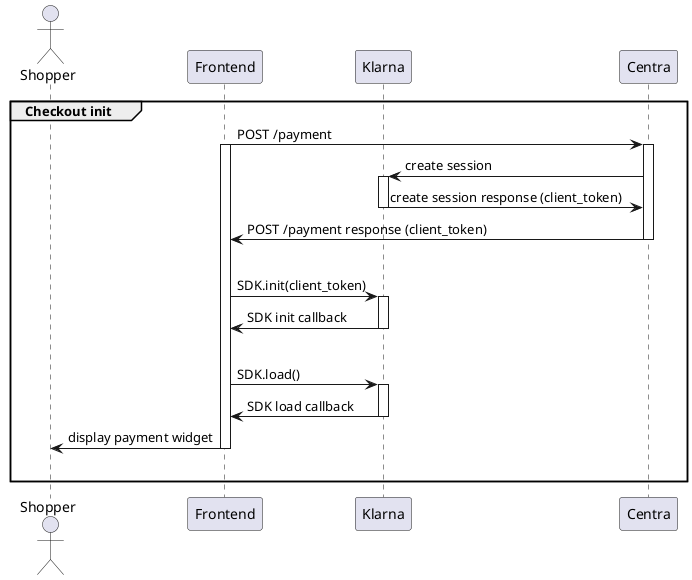 @startuml
actor Shopper
participant Frontend
participant Klarna
participant Centra

group Checkout init
Frontend -> Centra: POST /payment
activate Frontend
activate Centra
Centra -> Klarna: create session
activate Klarna
Klarna -> Centra: create session response (client_token)
deactivate Klarna
Centra -> Frontend: POST /payment response (client_token)
deactivate Centra
|||
Frontend -> Klarna: SDK.init(client_token)

activate Klarna
Klarna -> Frontend: SDK init callback
deactivate Klarna

|||

Frontend -> Klarna: SDK.load()
activate Klarna
Klarna -> Frontend: SDK load callback
deactivate Klarna

Frontend -> Shopper: display payment widget
deactivate Frontend
|||
end

@enduml
